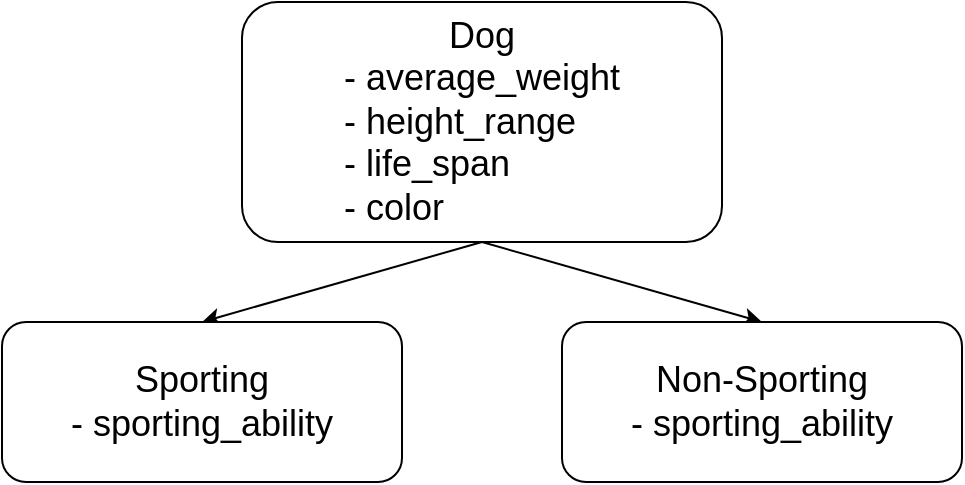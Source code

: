 <mxfile>
    <diagram id="IF-6VXnY9qyF3g4tS_-w" name="Page-1">
        <mxGraphModel dx="1006" dy="588" grid="1" gridSize="10" guides="1" tooltips="1" connect="1" arrows="1" fold="1" page="1" pageScale="1" pageWidth="850" pageHeight="1100" math="0" shadow="0">
            <root>
                <mxCell id="0"/>
                <mxCell id="1" parent="0"/>
                <mxCell id="3" value="&lt;font style=&quot;font-size: 18px;&quot;&gt;Dog&lt;/font&gt;&lt;div style=&quot;text-align: left;&quot;&gt;&lt;font style=&quot;font-size: 18px;&quot;&gt;- average_weight&lt;/font&gt;&lt;/div&gt;&lt;div style=&quot;text-align: left;&quot;&gt;&lt;font style=&quot;font-size: 18px;&quot;&gt;- height_range&lt;/font&gt;&lt;/div&gt;&lt;div style=&quot;text-align: left;&quot;&gt;&lt;font style=&quot;font-size: 18px;&quot;&gt;- life_span&lt;/font&gt;&lt;/div&gt;&lt;div style=&quot;text-align: left;&quot;&gt;&lt;font style=&quot;font-size: 18px;&quot;&gt;- color&lt;/font&gt;&lt;/div&gt;" style="rounded=1;whiteSpace=wrap;html=1;" vertex="1" parent="1">
                    <mxGeometry x="240" y="80" width="240" height="120" as="geometry"/>
                </mxCell>
                <mxCell id="4" value="" style="endArrow=classic;html=1;exitX=0.5;exitY=1;exitDx=0;exitDy=0;entryX=0.5;entryY=0;entryDx=0;entryDy=0;" edge="1" parent="1" source="3" target="6">
                    <mxGeometry width="50" height="50" relative="1" as="geometry">
                        <mxPoint x="440" y="330" as="sourcePoint"/>
                        <mxPoint x="240" y="240" as="targetPoint"/>
                    </mxGeometry>
                </mxCell>
                <mxCell id="5" value="" style="endArrow=classic;html=1;exitX=0.5;exitY=1;exitDx=0;exitDy=0;entryX=0.5;entryY=0;entryDx=0;entryDy=0;" edge="1" parent="1" source="3" target="7">
                    <mxGeometry width="50" height="50" relative="1" as="geometry">
                        <mxPoint x="440" y="330" as="sourcePoint"/>
                        <mxPoint x="520" y="240" as="targetPoint"/>
                    </mxGeometry>
                </mxCell>
                <mxCell id="6" value="&lt;font style=&quot;font-size: 18px;&quot;&gt;Sporting&lt;/font&gt;&lt;div&gt;&lt;font style=&quot;font-size: 18px;&quot;&gt;- sporting_ability&lt;/font&gt;&lt;/div&gt;" style="rounded=1;whiteSpace=wrap;html=1;" vertex="1" parent="1">
                    <mxGeometry x="120" y="240" width="200" height="80" as="geometry"/>
                </mxCell>
                <mxCell id="7" value="&lt;font style=&quot;font-size: 18px;&quot;&gt;Non-Sporting&lt;/font&gt;&lt;div&gt;&lt;font style=&quot;font-size: 18px;&quot;&gt;- sporting_ability&lt;/font&gt;&lt;/div&gt;" style="rounded=1;whiteSpace=wrap;html=1;" vertex="1" parent="1">
                    <mxGeometry x="400" y="240" width="200" height="80" as="geometry"/>
                </mxCell>
            </root>
        </mxGraphModel>
    </diagram>
</mxfile>